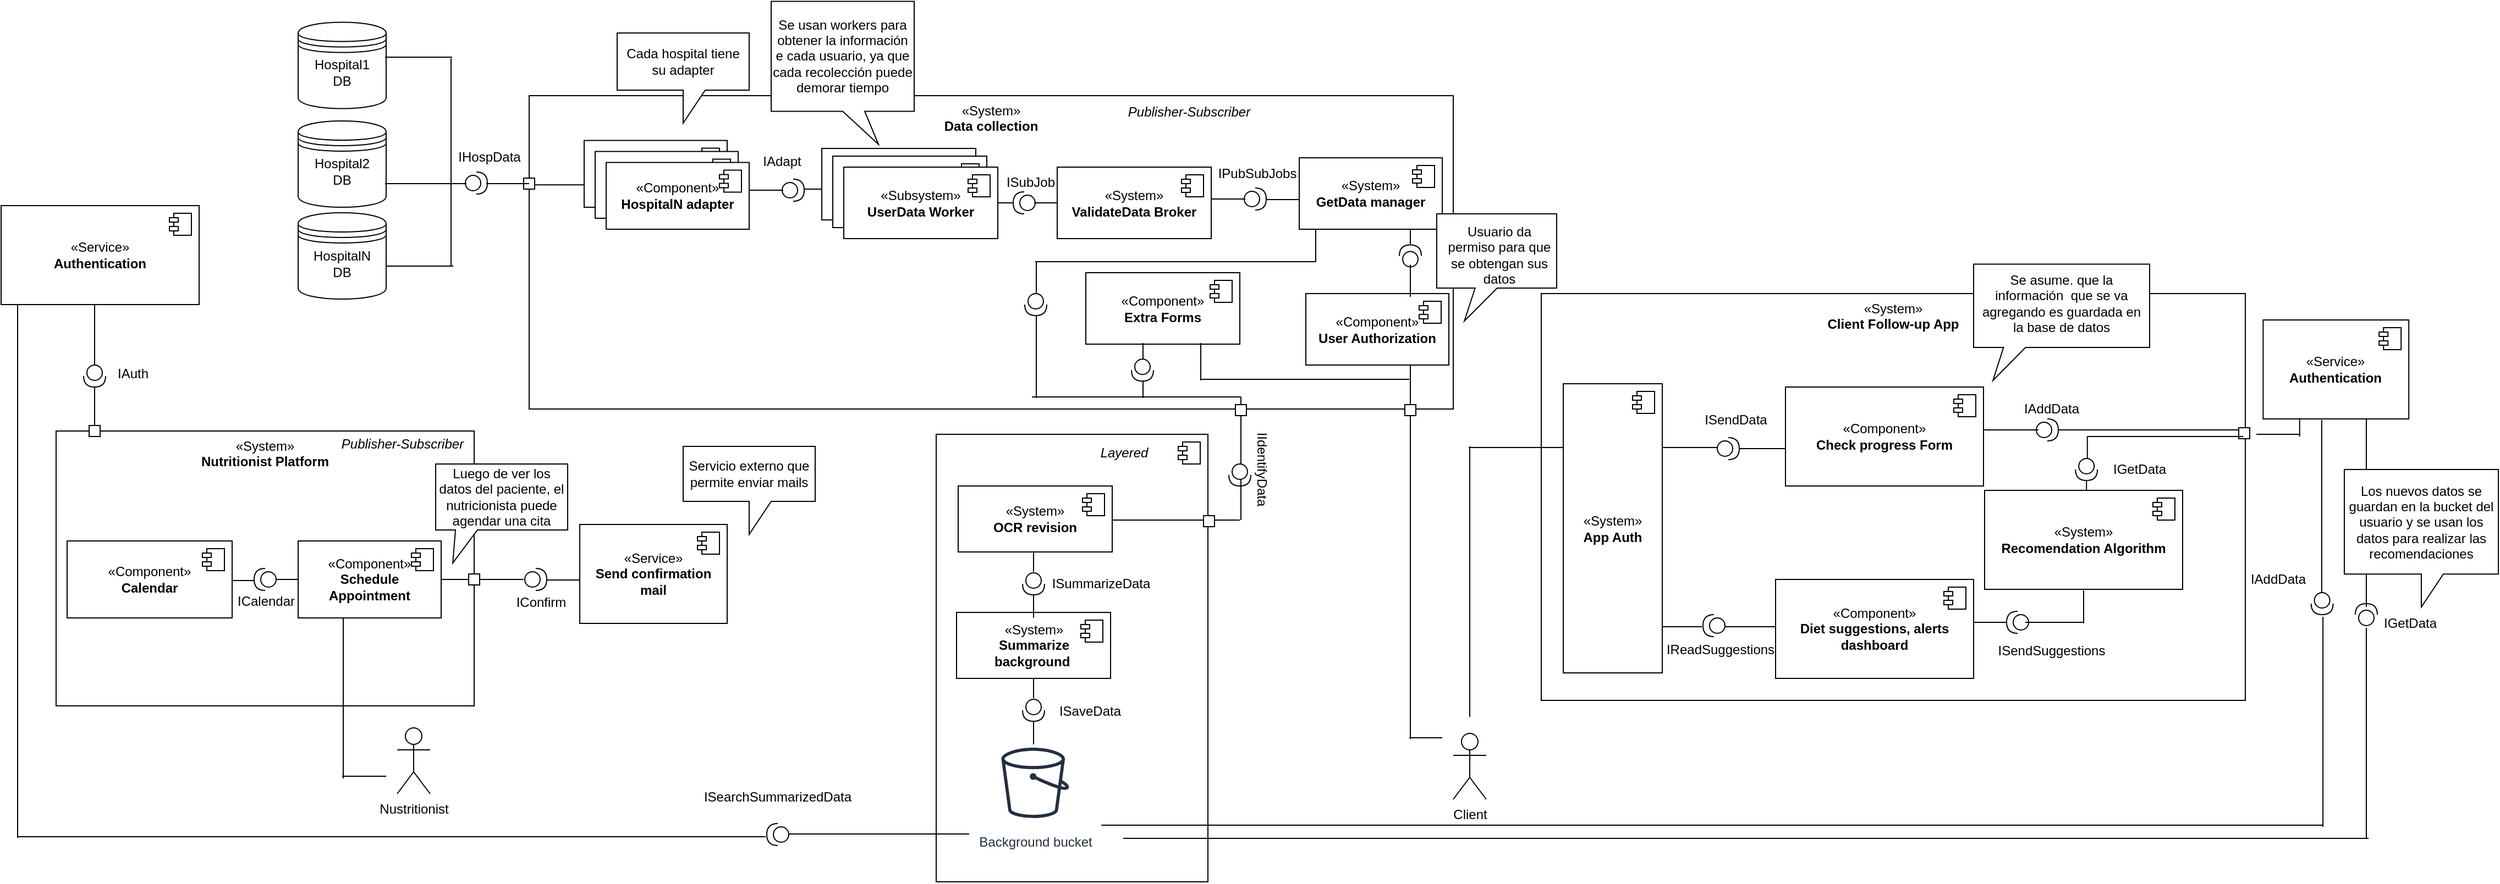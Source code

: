 <mxfile version="22.0.4" type="github">
  <diagram name="Page-1" id="5f0bae14-7c28-e335-631c-24af17079c00">
    <mxGraphModel dx="2307" dy="806" grid="1" gridSize="10" guides="1" tooltips="1" connect="1" arrows="1" fold="1" page="1" pageScale="1" pageWidth="1100" pageHeight="850" background="none" math="0" shadow="0">
      <root>
        <mxCell id="0" />
        <mxCell id="1" parent="0" />
        <mxCell id="fuabsz2oYXe8FHxWmnLv-3" value="«System»&lt;br&gt;&lt;b&gt;Client Follow-up App&lt;/b&gt;" style="html=1;whiteSpace=wrap;verticalAlign=top;" parent="1" vertex="1">
          <mxGeometry x="480" y="275" width="640" height="370" as="geometry" />
        </mxCell>
        <mxCell id="fuabsz2oYXe8FHxWmnLv-4" value="Client" style="shape=umlActor;verticalLabelPosition=bottom;verticalAlign=top;html=1;" parent="1" vertex="1">
          <mxGeometry x="400" y="675" width="30" height="60" as="geometry" />
        </mxCell>
        <mxCell id="fuabsz2oYXe8FHxWmnLv-8" value="Nustritionist" style="shape=umlActor;verticalLabelPosition=bottom;verticalAlign=top;html=1;" parent="1" vertex="1">
          <mxGeometry x="-560" y="670" width="30" height="60" as="geometry" />
        </mxCell>
        <mxCell id="fuabsz2oYXe8FHxWmnLv-12" value="" style="shape=providedRequiredInterface;html=1;verticalLabelPosition=bottom;sketch=0;rotation=90;direction=north;" parent="1" vertex="1">
          <mxGeometry x="640" y="406" width="20" height="20" as="geometry" />
        </mxCell>
        <mxCell id="fuabsz2oYXe8FHxWmnLv-15" value="" style="line;strokeWidth=1;fillColor=none;align=left;verticalAlign=middle;spacingTop=-1;spacingLeft=3;spacingRight=3;rotatable=0;labelPosition=right;points=[];portConstraint=eastwest;strokeColor=inherit;direction=south;" parent="1" vertex="1">
          <mxGeometry x="410" y="414" width="10" height="246" as="geometry" />
        </mxCell>
        <mxCell id="fuabsz2oYXe8FHxWmnLv-16" value="" style="line;strokeWidth=1;fillColor=none;align=left;verticalAlign=middle;spacingTop=-1;spacingLeft=3;spacingRight=3;rotatable=0;labelPosition=right;points=[];portConstraint=eastwest;strokeColor=inherit;" parent="1" vertex="1">
          <mxGeometry x="414" y="414" width="226" height="2" as="geometry" />
        </mxCell>
        <mxCell id="fuabsz2oYXe8FHxWmnLv-17" value="«Component»&lt;br&gt;&lt;b&gt;Check progress Form&lt;/b&gt;" style="html=1;dropTarget=0;whiteSpace=wrap;" parent="1" vertex="1">
          <mxGeometry x="702" y="360" width="180" height="90" as="geometry" />
        </mxCell>
        <mxCell id="fuabsz2oYXe8FHxWmnLv-18" value="" style="shape=module;jettyWidth=8;jettyHeight=4;" parent="fuabsz2oYXe8FHxWmnLv-17" vertex="1">
          <mxGeometry x="1" width="20" height="20" relative="1" as="geometry">
            <mxPoint x="-27" y="7" as="offset" />
          </mxGeometry>
        </mxCell>
        <mxCell id="fuabsz2oYXe8FHxWmnLv-19" value="" style="shape=providedRequiredInterface;html=1;verticalLabelPosition=bottom;sketch=0;direction=east;" parent="1" vertex="1">
          <mxGeometry x="930" y="389" width="20" height="20" as="geometry" />
        </mxCell>
        <mxCell id="fuabsz2oYXe8FHxWmnLv-20" value="" style="line;strokeWidth=1;fillColor=none;align=left;verticalAlign=middle;spacingTop=-1;spacingLeft=3;spacingRight=3;rotatable=0;labelPosition=right;points=[];portConstraint=eastwest;strokeColor=inherit;" parent="1" vertex="1">
          <mxGeometry x="882" y="395" width="50" height="8" as="geometry" />
        </mxCell>
        <mxCell id="fuabsz2oYXe8FHxWmnLv-21" value="" style="line;strokeWidth=1;fillColor=none;align=left;verticalAlign=middle;spacingTop=-1;spacingLeft=3;spacingRight=3;rotatable=0;labelPosition=right;points=[];portConstraint=eastwest;strokeColor=inherit;" parent="1" vertex="1">
          <mxGeometry x="580" y="574" width="46" height="8" as="geometry" />
        </mxCell>
        <mxCell id="fuabsz2oYXe8FHxWmnLv-26" value="" style="shape=providedRequiredInterface;html=1;verticalLabelPosition=bottom;sketch=0;direction=west;" parent="1" vertex="1">
          <mxGeometry x="627" y="567" width="20" height="20" as="geometry" />
        </mxCell>
        <mxCell id="fuabsz2oYXe8FHxWmnLv-28" value="" style="line;strokeWidth=1;fillColor=none;align=left;verticalAlign=middle;spacingTop=-1;spacingLeft=3;spacingRight=3;rotatable=0;labelPosition=right;points=[];portConstraint=eastwest;strokeColor=inherit;" parent="1" vertex="1">
          <mxGeometry x="647" y="573.0" width="100" height="10" as="geometry" />
        </mxCell>
        <mxCell id="fuabsz2oYXe8FHxWmnLv-29" value="«Component»&lt;br&gt;&lt;b&gt;Diet suggestions, alerts dashboard&lt;/b&gt;" style="html=1;dropTarget=0;whiteSpace=wrap;" parent="1" vertex="1">
          <mxGeometry x="693" y="535" width="180" height="90" as="geometry" />
        </mxCell>
        <mxCell id="fuabsz2oYXe8FHxWmnLv-30" value="" style="shape=module;jettyWidth=8;jettyHeight=4;" parent="fuabsz2oYXe8FHxWmnLv-29" vertex="1">
          <mxGeometry x="1" width="20" height="20" relative="1" as="geometry">
            <mxPoint x="-27" y="7" as="offset" />
          </mxGeometry>
        </mxCell>
        <mxCell id="fuabsz2oYXe8FHxWmnLv-31" value="" style="line;strokeWidth=1;fillColor=none;align=left;verticalAlign=middle;spacingTop=-1;spacingLeft=3;spacingRight=3;rotatable=0;labelPosition=right;points=[];portConstraint=eastwest;strokeColor=inherit;" parent="1" vertex="1">
          <mxGeometry x="950" y="395" width="174" height="8" as="geometry" />
        </mxCell>
        <mxCell id="fuabsz2oYXe8FHxWmnLv-33" value="" style="line;strokeWidth=1;fillColor=none;align=left;verticalAlign=middle;spacingTop=-1;spacingLeft=3;spacingRight=3;rotatable=0;labelPosition=right;points=[];portConstraint=eastwest;strokeColor=inherit;" parent="1" vertex="1">
          <mxGeometry x="873" y="570" width="30" height="8" as="geometry" />
        </mxCell>
        <mxCell id="fuabsz2oYXe8FHxWmnLv-36" value="" style="shape=providedRequiredInterface;html=1;verticalLabelPosition=bottom;sketch=0;direction=west;" parent="1" vertex="1">
          <mxGeometry x="903" y="564" width="20" height="20" as="geometry" />
        </mxCell>
        <mxCell id="fuabsz2oYXe8FHxWmnLv-37" value="«System»&lt;br&gt;&lt;b&gt;Recomendation Algorithm&lt;/b&gt;" style="html=1;dropTarget=0;whiteSpace=wrap;" parent="1" vertex="1">
          <mxGeometry x="883" y="454" width="180" height="90" as="geometry" />
        </mxCell>
        <mxCell id="fuabsz2oYXe8FHxWmnLv-38" value="" style="shape=module;jettyWidth=8;jettyHeight=4;" parent="fuabsz2oYXe8FHxWmnLv-37" vertex="1">
          <mxGeometry x="1" width="20" height="20" relative="1" as="geometry">
            <mxPoint x="-27" y="7" as="offset" />
          </mxGeometry>
        </mxCell>
        <mxCell id="fuabsz2oYXe8FHxWmnLv-39" value="" style="line;strokeWidth=1;fillColor=none;align=left;verticalAlign=middle;spacingTop=-1;spacingLeft=3;spacingRight=3;rotatable=0;labelPosition=right;points=[];portConstraint=eastwest;strokeColor=inherit;" parent="1" vertex="1">
          <mxGeometry x="920" y="570" width="53" height="8" as="geometry" />
        </mxCell>
        <mxCell id="fuabsz2oYXe8FHxWmnLv-40" value="" style="line;strokeWidth=1;fillColor=none;align=left;verticalAlign=middle;spacingTop=-1;spacingLeft=3;spacingRight=3;rotatable=0;labelPosition=right;points=[];portConstraint=eastwest;strokeColor=inherit;direction=south;" parent="1" vertex="1">
          <mxGeometry x="971" y="545" width="4" height="30" as="geometry" />
        </mxCell>
        <mxCell id="397VPZUzoZowUzechC2J-6" value="" style="line;strokeWidth=1;fillColor=none;align=left;verticalAlign=middle;spacingTop=-1;spacingLeft=3;spacingRight=3;rotatable=0;labelPosition=right;points=[];portConstraint=eastwest;strokeColor=inherit;direction=south;" vertex="1" parent="1">
          <mxGeometry x="975" y="445" width="1.2" height="9" as="geometry" />
        </mxCell>
        <mxCell id="397VPZUzoZowUzechC2J-10" value="" style="rounded=0;whiteSpace=wrap;html=1;" vertex="1" parent="1">
          <mxGeometry x="1114" y="397" width="10" height="10" as="geometry" />
        </mxCell>
        <mxCell id="397VPZUzoZowUzechC2J-11" value="" style="shape=providedRequiredInterface;html=1;verticalLabelPosition=bottom;sketch=0;direction=south;" vertex="1" parent="1">
          <mxGeometry x="965.6" y="425" width="20" height="20" as="geometry" />
        </mxCell>
        <mxCell id="397VPZUzoZowUzechC2J-12" value="" style="line;strokeWidth=1;fillColor=none;align=left;verticalAlign=middle;spacingTop=-1;spacingLeft=3;spacingRight=3;rotatable=0;labelPosition=right;points=[];portConstraint=eastwest;strokeColor=inherit;direction=south;" vertex="1" parent="1">
          <mxGeometry x="975.8" y="405" width="1.2" height="20" as="geometry" />
        </mxCell>
        <mxCell id="397VPZUzoZowUzechC2J-16" value="" style="line;strokeWidth=1;fillColor=none;align=left;verticalAlign=middle;spacingTop=-1;spacingLeft=3;spacingRight=3;rotatable=0;labelPosition=right;points=[];portConstraint=eastwest;strokeColor=inherit;" vertex="1" parent="1">
          <mxGeometry x="976.2" y="401" width="141.8" height="8" as="geometry" />
        </mxCell>
        <mxCell id="397VPZUzoZowUzechC2J-18" value="" style="line;strokeWidth=1;fillColor=none;align=left;verticalAlign=middle;spacingTop=-1;spacingLeft=3;spacingRight=3;rotatable=0;labelPosition=right;points=[];portConstraint=eastwest;strokeColor=inherit;direction=south;" vertex="1" parent="1">
          <mxGeometry x="1168.8" y="330" width="1.11" height="75" as="geometry" />
        </mxCell>
        <mxCell id="397VPZUzoZowUzechC2J-19" value="«Service»&lt;br&gt;&lt;b&gt;Authentication&lt;/b&gt;" style="html=1;dropTarget=0;whiteSpace=wrap;" vertex="1" parent="1">
          <mxGeometry x="1136.2" y="299" width="132.4" height="90" as="geometry" />
        </mxCell>
        <mxCell id="397VPZUzoZowUzechC2J-20" value="" style="shape=module;jettyWidth=8;jettyHeight=4;" vertex="1" parent="397VPZUzoZowUzechC2J-19">
          <mxGeometry x="1" width="20" height="20" relative="1" as="geometry">
            <mxPoint x="-27" y="7" as="offset" />
          </mxGeometry>
        </mxCell>
        <mxCell id="397VPZUzoZowUzechC2J-22" value="" style="line;strokeWidth=1;fillColor=none;align=left;verticalAlign=middle;spacingTop=-1;spacingLeft=3;spacingRight=3;rotatable=0;labelPosition=right;points=[];portConstraint=eastwest;strokeColor=inherit;" vertex="1" parent="1">
          <mxGeometry x="1130" y="399" width="40" height="8" as="geometry" />
        </mxCell>
        <mxCell id="397VPZUzoZowUzechC2J-25" value="«System»&lt;br&gt;&lt;b&gt;Nutritionist Platform&lt;/b&gt;" style="html=1;whiteSpace=wrap;verticalAlign=top;" vertex="1" parent="1">
          <mxGeometry x="-870" y="400" width="380" height="250" as="geometry" />
        </mxCell>
        <mxCell id="397VPZUzoZowUzechC2J-27" value="" style="line;strokeWidth=1;fillColor=none;align=left;verticalAlign=middle;spacingTop=-1;spacingLeft=3;spacingRight=3;rotatable=0;labelPosition=right;points=[];portConstraint=eastwest;strokeColor=inherit;" vertex="1" parent="1">
          <mxGeometry x="-610" y="710" width="40" height="8" as="geometry" />
        </mxCell>
        <mxCell id="397VPZUzoZowUzechC2J-28" value="" style="rounded=0;whiteSpace=wrap;html=1;" vertex="1" parent="1">
          <mxGeometry x="-840" y="395" width="10" height="10" as="geometry" />
        </mxCell>
        <mxCell id="397VPZUzoZowUzechC2J-29" value="" style="line;strokeWidth=1;fillColor=none;align=left;verticalAlign=middle;spacingTop=-1;spacingLeft=3;spacingRight=3;rotatable=0;labelPosition=right;points=[];portConstraint=eastwest;strokeColor=inherit;direction=south;" vertex="1" parent="1">
          <mxGeometry x="-840" y="360" width="10" height="35" as="geometry" />
        </mxCell>
        <mxCell id="397VPZUzoZowUzechC2J-30" value="«Service»&lt;br&gt;&lt;b&gt;Authentication&lt;/b&gt;" style="html=1;dropTarget=0;whiteSpace=wrap;" vertex="1" parent="1">
          <mxGeometry x="-920" y="195" width="180" height="90" as="geometry" />
        </mxCell>
        <mxCell id="397VPZUzoZowUzechC2J-31" value="" style="shape=module;jettyWidth=8;jettyHeight=4;" vertex="1" parent="397VPZUzoZowUzechC2J-30">
          <mxGeometry x="1" width="20" height="20" relative="1" as="geometry">
            <mxPoint x="-27" y="7" as="offset" />
          </mxGeometry>
        </mxCell>
        <mxCell id="397VPZUzoZowUzechC2J-33" value="" style="line;strokeWidth=1;fillColor=none;align=left;verticalAlign=middle;spacingTop=-1;spacingLeft=3;spacingRight=3;rotatable=0;labelPosition=right;points=[];portConstraint=eastwest;strokeColor=inherit;direction=south;" vertex="1" parent="1">
          <mxGeometry x="-614" y="560" width="10" height="156" as="geometry" />
        </mxCell>
        <mxCell id="397VPZUzoZowUzechC2J-36" value="«Component»&lt;br&gt;&lt;b&gt;Calendar&lt;/b&gt;" style="html=1;dropTarget=0;whiteSpace=wrap;" vertex="1" parent="1">
          <mxGeometry x="-860" y="500" width="150" height="70" as="geometry" />
        </mxCell>
        <mxCell id="397VPZUzoZowUzechC2J-37" value="" style="shape=module;jettyWidth=8;jettyHeight=4;" vertex="1" parent="397VPZUzoZowUzechC2J-36">
          <mxGeometry x="1" width="20" height="20" relative="1" as="geometry">
            <mxPoint x="-27" y="7" as="offset" />
          </mxGeometry>
        </mxCell>
        <mxCell id="397VPZUzoZowUzechC2J-48" value="" style="rounded=0;orthogonalLoop=1;jettySize=auto;html=1;endArrow=halfCircle;endFill=0;endSize=6;strokeWidth=1;sketch=0;" edge="1" target="397VPZUzoZowUzechC2J-50" parent="1">
          <mxGeometry relative="1" as="geometry">
            <mxPoint x="450" y="662" as="sourcePoint" />
          </mxGeometry>
        </mxCell>
        <mxCell id="397VPZUzoZowUzechC2J-49" value="" style="rounded=0;orthogonalLoop=1;jettySize=auto;html=1;endArrow=oval;endFill=0;sketch=0;sourcePerimeterSpacing=0;targetPerimeterSpacing=0;endSize=10;" edge="1" target="397VPZUzoZowUzechC2J-50" parent="1">
          <mxGeometry relative="1" as="geometry">
            <mxPoint x="450" y="662" as="sourcePoint" />
          </mxGeometry>
        </mxCell>
        <mxCell id="397VPZUzoZowUzechC2J-50" value="" style="ellipse;whiteSpace=wrap;html=1;align=center;aspect=fixed;fillColor=none;strokeColor=none;resizable=0;perimeter=centerPerimeter;rotatable=0;allowArrows=0;points=[];outlineConnect=1;flipH=1;" vertex="1" parent="1">
          <mxGeometry x="445" y="657" width="10" height="10" as="geometry" />
        </mxCell>
        <mxCell id="397VPZUzoZowUzechC2J-51" value="" style="shape=providedRequiredInterface;html=1;verticalLabelPosition=bottom;sketch=0;direction=west;" vertex="1" parent="1">
          <mxGeometry x="-690" y="525" width="20" height="20" as="geometry" />
        </mxCell>
        <mxCell id="397VPZUzoZowUzechC2J-52" value="" style="line;strokeWidth=1;fillColor=none;align=left;verticalAlign=middle;spacingTop=-1;spacingLeft=3;spacingRight=3;rotatable=0;labelPosition=right;points=[];portConstraint=eastwest;strokeColor=inherit;" vertex="1" parent="1">
          <mxGeometry x="-710" y="532" width="20" height="8" as="geometry" />
        </mxCell>
        <mxCell id="397VPZUzoZowUzechC2J-53" value="" style="line;strokeWidth=1;fillColor=none;align=left;verticalAlign=middle;spacingTop=-1;spacingLeft=3;spacingRight=3;rotatable=0;labelPosition=right;points=[];portConstraint=eastwest;strokeColor=inherit;" vertex="1" parent="1">
          <mxGeometry x="-670" y="531" width="20" height="8" as="geometry" />
        </mxCell>
        <mxCell id="397VPZUzoZowUzechC2J-54" value="«Component»&lt;br&gt;&lt;b&gt;Schedule Appointment&lt;/b&gt;" style="html=1;dropTarget=0;whiteSpace=wrap;" vertex="1" parent="1">
          <mxGeometry x="-650" y="500" width="130" height="70" as="geometry" />
        </mxCell>
        <mxCell id="397VPZUzoZowUzechC2J-55" value="" style="shape=module;jettyWidth=8;jettyHeight=4;" vertex="1" parent="397VPZUzoZowUzechC2J-54">
          <mxGeometry x="1" width="20" height="20" relative="1" as="geometry">
            <mxPoint x="-27" y="7" as="offset" />
          </mxGeometry>
        </mxCell>
        <mxCell id="397VPZUzoZowUzechC2J-57" value="" style="line;strokeWidth=1;fillColor=none;align=left;verticalAlign=middle;spacingTop=-1;spacingLeft=3;spacingRight=3;rotatable=0;labelPosition=right;points=[];portConstraint=eastwest;strokeColor=inherit;" vertex="1" parent="1">
          <mxGeometry x="-520" y="531" width="30" height="8" as="geometry" />
        </mxCell>
        <mxCell id="397VPZUzoZowUzechC2J-56" value="" style="rounded=0;whiteSpace=wrap;html=1;" vertex="1" parent="1">
          <mxGeometry x="-495" y="530" width="10" height="10" as="geometry" />
        </mxCell>
        <mxCell id="397VPZUzoZowUzechC2J-58" value="" style="line;strokeWidth=1;fillColor=none;align=left;verticalAlign=middle;spacingTop=-1;spacingLeft=3;spacingRight=3;rotatable=0;labelPosition=right;points=[];portConstraint=eastwest;strokeColor=inherit;" vertex="1" parent="1">
          <mxGeometry x="-485" y="531" width="40" height="8" as="geometry" />
        </mxCell>
        <mxCell id="397VPZUzoZowUzechC2J-59" value="" style="shape=providedRequiredInterface;html=1;verticalLabelPosition=bottom;sketch=0;direction=south;" vertex="1" parent="1">
          <mxGeometry x="-845" y="340" width="20" height="20" as="geometry" />
        </mxCell>
        <mxCell id="397VPZUzoZowUzechC2J-60" value="" style="line;strokeWidth=1;fillColor=none;align=left;verticalAlign=middle;spacingTop=-1;spacingLeft=3;spacingRight=3;rotatable=0;labelPosition=right;points=[];portConstraint=eastwest;strokeColor=inherit;direction=south;" vertex="1" parent="1">
          <mxGeometry x="-840" y="285" width="10" height="55" as="geometry" />
        </mxCell>
        <mxCell id="397VPZUzoZowUzechC2J-64" value="«Service»&lt;br&gt;&lt;b&gt;Send confirmation mail&lt;/b&gt;" style="html=1;dropTarget=0;whiteSpace=wrap;" vertex="1" parent="1">
          <mxGeometry x="-394" y="485" width="134" height="90" as="geometry" />
        </mxCell>
        <mxCell id="397VPZUzoZowUzechC2J-65" value="" style="shape=module;jettyWidth=8;jettyHeight=4;" vertex="1" parent="397VPZUzoZowUzechC2J-64">
          <mxGeometry x="1" width="20" height="20" relative="1" as="geometry">
            <mxPoint x="-27" y="7" as="offset" />
          </mxGeometry>
        </mxCell>
        <mxCell id="397VPZUzoZowUzechC2J-66" value="" style="shape=providedRequiredInterface;html=1;verticalLabelPosition=bottom;sketch=0;" vertex="1" parent="1">
          <mxGeometry x="-444" y="525" width="20" height="20" as="geometry" />
        </mxCell>
        <mxCell id="397VPZUzoZowUzechC2J-67" value="" style="line;strokeWidth=1;fillColor=none;align=left;verticalAlign=middle;spacingTop=-1;spacingLeft=3;spacingRight=3;rotatable=0;labelPosition=right;points=[];portConstraint=eastwest;strokeColor=inherit;" vertex="1" parent="1">
          <mxGeometry x="-424" y="530" width="30" height="11" as="geometry" />
        </mxCell>
        <mxCell id="397VPZUzoZowUzechC2J-69" value="" style="line;strokeWidth=1;fillColor=none;align=left;verticalAlign=middle;spacingTop=-1;spacingLeft=3;spacingRight=3;rotatable=0;labelPosition=right;points=[];portConstraint=eastwest;strokeColor=inherit;" vertex="1" parent="1">
          <mxGeometry x="360" y="675" width="30" height="8" as="geometry" />
        </mxCell>
        <mxCell id="397VPZUzoZowUzechC2J-71" value="«System»&lt;br&gt;&lt;b&gt;Data collection&lt;/b&gt;" style="html=1;whiteSpace=wrap;verticalAlign=top;" vertex="1" parent="1">
          <mxGeometry x="-440" y="95" width="840" height="285" as="geometry" />
        </mxCell>
        <mxCell id="397VPZUzoZowUzechC2J-72" value="" style="line;strokeWidth=1;fillColor=none;align=left;verticalAlign=middle;spacingTop=-1;spacingLeft=3;spacingRight=3;rotatable=0;labelPosition=right;points=[];portConstraint=eastwest;strokeColor=inherit;direction=south;" vertex="1" parent="1">
          <mxGeometry x="306" y="340" width="110" height="340" as="geometry" />
        </mxCell>
        <mxCell id="397VPZUzoZowUzechC2J-76" value="" style="rounded=0;whiteSpace=wrap;html=1;" vertex="1" parent="1">
          <mxGeometry x="356" y="376" width="10" height="10" as="geometry" />
        </mxCell>
        <mxCell id="397VPZUzoZowUzechC2J-77" value="" style="line;strokeWidth=1;fillColor=none;align=left;verticalAlign=middle;spacingTop=-1;spacingLeft=3;spacingRight=3;rotatable=0;labelPosition=right;points=[];portConstraint=eastwest;strokeColor=inherit;direction=south;" vertex="1" parent="1">
          <mxGeometry x="306" y="215" width="110" height="15" as="geometry" />
        </mxCell>
        <mxCell id="397VPZUzoZowUzechC2J-78" value="«System»&lt;br&gt;&lt;b&gt;GetData manager&lt;br&gt;&lt;/b&gt;" style="html=1;dropTarget=0;whiteSpace=wrap;" vertex="1" parent="1">
          <mxGeometry x="260" y="151.5" width="130" height="65" as="geometry" />
        </mxCell>
        <mxCell id="397VPZUzoZowUzechC2J-79" value="" style="shape=module;jettyWidth=8;jettyHeight=4;" vertex="1" parent="397VPZUzoZowUzechC2J-78">
          <mxGeometry x="1" width="20" height="20" relative="1" as="geometry">
            <mxPoint x="-27" y="7" as="offset" />
          </mxGeometry>
        </mxCell>
        <mxCell id="397VPZUzoZowUzechC2J-80" value="«System»&lt;br&gt;&lt;b&gt;ValidateData Broker&lt;/b&gt;" style="html=1;dropTarget=0;whiteSpace=wrap;" vertex="1" parent="1">
          <mxGeometry x="40" y="160" width="140" height="65" as="geometry" />
        </mxCell>
        <mxCell id="397VPZUzoZowUzechC2J-81" value="" style="shape=module;jettyWidth=8;jettyHeight=4;" vertex="1" parent="397VPZUzoZowUzechC2J-80">
          <mxGeometry x="1" width="20" height="20" relative="1" as="geometry">
            <mxPoint x="-27" y="7" as="offset" />
          </mxGeometry>
        </mxCell>
        <mxCell id="397VPZUzoZowUzechC2J-82" value="«System»&lt;br&gt;&lt;b&gt;Get data&lt;/b&gt;" style="html=1;dropTarget=0;whiteSpace=wrap;" vertex="1" parent="1">
          <mxGeometry x="-174" y="143" width="140" height="65" as="geometry" />
        </mxCell>
        <mxCell id="397VPZUzoZowUzechC2J-83" value="" style="shape=module;jettyWidth=8;jettyHeight=4;" vertex="1" parent="397VPZUzoZowUzechC2J-82">
          <mxGeometry x="1" width="20" height="20" relative="1" as="geometry">
            <mxPoint x="-27" y="7" as="offset" />
          </mxGeometry>
        </mxCell>
        <mxCell id="397VPZUzoZowUzechC2J-84" value="«System»&lt;br&gt;&lt;b&gt;Get data&lt;/b&gt;" style="html=1;dropTarget=0;whiteSpace=wrap;" vertex="1" parent="1">
          <mxGeometry x="-164" y="150" width="140" height="65" as="geometry" />
        </mxCell>
        <mxCell id="397VPZUzoZowUzechC2J-85" value="" style="shape=module;jettyWidth=8;jettyHeight=4;" vertex="1" parent="397VPZUzoZowUzechC2J-84">
          <mxGeometry x="1" width="20" height="20" relative="1" as="geometry">
            <mxPoint x="-27" y="7" as="offset" />
          </mxGeometry>
        </mxCell>
        <mxCell id="397VPZUzoZowUzechC2J-86" value="«Subsystem»&lt;br&gt;&lt;b&gt;UserData Worker&lt;/b&gt;" style="html=1;dropTarget=0;whiteSpace=wrap;" vertex="1" parent="1">
          <mxGeometry x="-154" y="160" width="140" height="65" as="geometry" />
        </mxCell>
        <mxCell id="397VPZUzoZowUzechC2J-87" value="" style="shape=module;jettyWidth=8;jettyHeight=4;" vertex="1" parent="397VPZUzoZowUzechC2J-86">
          <mxGeometry x="1" width="20" height="20" relative="1" as="geometry">
            <mxPoint x="-27" y="7" as="offset" />
          </mxGeometry>
        </mxCell>
        <mxCell id="397VPZUzoZowUzechC2J-88" value="" style="line;strokeWidth=1;fillColor=none;align=left;verticalAlign=middle;spacingTop=-1;spacingLeft=3;spacingRight=3;rotatable=0;labelPosition=right;points=[];portConstraint=eastwest;strokeColor=inherit;" vertex="1" parent="1">
          <mxGeometry x="-190" y="176" width="16" height="8" as="geometry" />
        </mxCell>
        <mxCell id="397VPZUzoZowUzechC2J-89" value="" style="rounded=0;whiteSpace=wrap;html=1;" vertex="1" parent="1">
          <mxGeometry x="-445" y="170" width="10" height="10" as="geometry" />
        </mxCell>
        <mxCell id="397VPZUzoZowUzechC2J-93" value="" style="shape=datastore;whiteSpace=wrap;html=1;" vertex="1" parent="1">
          <mxGeometry x="-650" y="28.25" width="80" height="78.5" as="geometry" />
        </mxCell>
        <mxCell id="397VPZUzoZowUzechC2J-94" value="Hospital1 DB" style="text;strokeColor=none;align=center;fillColor=none;html=1;verticalAlign=middle;whiteSpace=wrap;rounded=0;" vertex="1" parent="1">
          <mxGeometry x="-640" y="59.25" width="60" height="30" as="geometry" />
        </mxCell>
        <mxCell id="397VPZUzoZowUzechC2J-95" value="«Component»&lt;br&gt;&lt;b&gt;Adapter&lt;/b&gt;" style="html=1;dropTarget=0;whiteSpace=wrap;" vertex="1" parent="1">
          <mxGeometry x="-390" y="135.75" width="130" height="60.75" as="geometry" />
        </mxCell>
        <mxCell id="397VPZUzoZowUzechC2J-96" value="" style="shape=module;jettyWidth=8;jettyHeight=4;" vertex="1" parent="397VPZUzoZowUzechC2J-95">
          <mxGeometry x="1" width="20" height="20" relative="1" as="geometry">
            <mxPoint x="-27" y="7" as="offset" />
          </mxGeometry>
        </mxCell>
        <mxCell id="397VPZUzoZowUzechC2J-97" value="" style="shape=datastore;whiteSpace=wrap;html=1;" vertex="1" parent="1">
          <mxGeometry x="-650" y="118" width="80" height="78.5" as="geometry" />
        </mxCell>
        <mxCell id="397VPZUzoZowUzechC2J-98" value="Hospital2 DB" style="text;strokeColor=none;align=center;fillColor=none;html=1;verticalAlign=middle;whiteSpace=wrap;rounded=0;" vertex="1" parent="1">
          <mxGeometry x="-640" y="149" width="60" height="30" as="geometry" />
        </mxCell>
        <mxCell id="397VPZUzoZowUzechC2J-101" value="" style="shape=datastore;whiteSpace=wrap;html=1;" vertex="1" parent="1">
          <mxGeometry x="-650" y="201.5" width="80" height="78.5" as="geometry" />
        </mxCell>
        <mxCell id="397VPZUzoZowUzechC2J-102" value="HospitalN DB" style="text;strokeColor=none;align=center;fillColor=none;html=1;verticalAlign=middle;whiteSpace=wrap;rounded=0;" vertex="1" parent="1">
          <mxGeometry x="-640" y="232.5" width="60" height="30" as="geometry" />
        </mxCell>
        <mxCell id="397VPZUzoZowUzechC2J-105" value="«Component»&lt;br&gt;&lt;b&gt;Adapter&lt;/b&gt;" style="html=1;dropTarget=0;whiteSpace=wrap;" vertex="1" parent="1">
          <mxGeometry x="-380" y="145.75" width="130" height="60.75" as="geometry" />
        </mxCell>
        <mxCell id="397VPZUzoZowUzechC2J-106" value="" style="shape=module;jettyWidth=8;jettyHeight=4;" vertex="1" parent="397VPZUzoZowUzechC2J-105">
          <mxGeometry x="1" width="20" height="20" relative="1" as="geometry">
            <mxPoint x="-27" y="7" as="offset" />
          </mxGeometry>
        </mxCell>
        <mxCell id="397VPZUzoZowUzechC2J-107" value="«Component»&lt;br&gt;&lt;b&gt;HospitalN adapter&lt;/b&gt;" style="html=1;dropTarget=0;whiteSpace=wrap;" vertex="1" parent="1">
          <mxGeometry x="-370" y="155.75" width="130" height="60.75" as="geometry" />
        </mxCell>
        <mxCell id="397VPZUzoZowUzechC2J-108" value="" style="shape=module;jettyWidth=8;jettyHeight=4;" vertex="1" parent="397VPZUzoZowUzechC2J-107">
          <mxGeometry x="1" width="20" height="20" relative="1" as="geometry">
            <mxPoint x="-27" y="7" as="offset" />
          </mxGeometry>
        </mxCell>
        <mxCell id="397VPZUzoZowUzechC2J-109" value="Publisher-Subscriber" style="text;strokeColor=none;align=center;fillColor=none;html=1;verticalAlign=middle;whiteSpace=wrap;rounded=0;fontStyle=2" vertex="1" parent="1">
          <mxGeometry x="80" y="95" width="160" height="30" as="geometry" />
        </mxCell>
        <mxCell id="397VPZUzoZowUzechC2J-110" value="Publisher-Subscriber" style="text;strokeColor=none;align=center;fillColor=none;html=1;verticalAlign=middle;whiteSpace=wrap;rounded=0;fontStyle=2" vertex="1" parent="1">
          <mxGeometry x="-635" y="397" width="160" height="30" as="geometry" />
        </mxCell>
        <mxCell id="397VPZUzoZowUzechC2J-111" value="" style="line;strokeWidth=1;fillColor=none;align=left;verticalAlign=middle;spacingTop=-1;spacingLeft=3;spacingRight=3;rotatable=0;labelPosition=right;points=[];portConstraint=eastwest;strokeColor=inherit;" vertex="1" parent="1">
          <mxGeometry x="-435" y="172.13" width="45" height="8" as="geometry" />
        </mxCell>
        <mxCell id="397VPZUzoZowUzechC2J-112" value="" style="line;strokeWidth=1;fillColor=none;align=left;verticalAlign=middle;spacingTop=-1;spacingLeft=3;spacingRight=3;rotatable=0;labelPosition=right;points=[];portConstraint=eastwest;strokeColor=inherit;" vertex="1" parent="1">
          <mxGeometry x="-479" y="171" width="39" height="8" as="geometry" />
        </mxCell>
        <mxCell id="397VPZUzoZowUzechC2J-113" value="" style="shape=providedRequiredInterface;html=1;verticalLabelPosition=bottom;sketch=0;" vertex="1" parent="1">
          <mxGeometry x="-498" y="164.5" width="20" height="20" as="geometry" />
        </mxCell>
        <mxCell id="397VPZUzoZowUzechC2J-114" value="" style="line;strokeWidth=1;fillColor=none;align=left;verticalAlign=middle;spacingTop=-1;spacingLeft=3;spacingRight=3;rotatable=0;labelPosition=right;points=[];portConstraint=eastwest;strokeColor=inherit;" vertex="1" parent="1">
          <mxGeometry x="-530" y="165" width="33" height="20" as="geometry" />
        </mxCell>
        <mxCell id="397VPZUzoZowUzechC2J-115" value="" style="line;strokeWidth=1;fillColor=none;align=left;verticalAlign=middle;spacingTop=-1;spacingLeft=3;spacingRight=3;rotatable=0;labelPosition=right;points=[];portConstraint=eastwest;strokeColor=inherit;direction=south;" vertex="1" parent="1">
          <mxGeometry x="-516" y="61" width="10" height="189" as="geometry" />
        </mxCell>
        <mxCell id="397VPZUzoZowUzechC2J-116" value="" style="line;strokeWidth=1;fillColor=none;align=left;verticalAlign=middle;spacingTop=-1;spacingLeft=3;spacingRight=3;rotatable=0;labelPosition=right;points=[];portConstraint=eastwest;strokeColor=inherit;" vertex="1" parent="1">
          <mxGeometry x="-570" y="246" width="61" height="8" as="geometry" />
        </mxCell>
        <mxCell id="397VPZUzoZowUzechC2J-117" value="" style="line;strokeWidth=1;fillColor=none;align=left;verticalAlign=middle;spacingTop=-1;spacingLeft=3;spacingRight=3;rotatable=0;labelPosition=right;points=[];portConstraint=eastwest;strokeColor=inherit;" vertex="1" parent="1">
          <mxGeometry x="-571" y="171" width="61" height="8" as="geometry" />
        </mxCell>
        <mxCell id="397VPZUzoZowUzechC2J-118" value="" style="line;strokeWidth=1;fillColor=none;align=left;verticalAlign=middle;spacingTop=-1;spacingLeft=3;spacingRight=3;rotatable=0;labelPosition=right;points=[];portConstraint=eastwest;strokeColor=inherit;" vertex="1" parent="1">
          <mxGeometry x="-571" y="56" width="61" height="8" as="geometry" />
        </mxCell>
        <mxCell id="397VPZUzoZowUzechC2J-119" value="" style="shape=providedRequiredInterface;html=1;verticalLabelPosition=bottom;sketch=0;direction=west;" vertex="1" parent="1">
          <mxGeometry y="182.5" width="20" height="20" as="geometry" />
        </mxCell>
        <mxCell id="397VPZUzoZowUzechC2J-120" value="" style="shape=providedRequiredInterface;html=1;verticalLabelPosition=bottom;sketch=0;direction=east;" vertex="1" parent="1">
          <mxGeometry x="-210" y="171" width="20" height="20" as="geometry" />
        </mxCell>
        <mxCell id="397VPZUzoZowUzechC2J-121" value="" style="line;strokeWidth=1;fillColor=none;align=left;verticalAlign=middle;spacingTop=-1;spacingLeft=3;spacingRight=3;rotatable=0;labelPosition=right;points=[];portConstraint=eastwest;strokeColor=inherit;" vertex="1" parent="1">
          <mxGeometry x="-240" y="177" width="31" height="8" as="geometry" />
        </mxCell>
        <mxCell id="397VPZUzoZowUzechC2J-122" value="" style="line;strokeWidth=1;fillColor=none;align=left;verticalAlign=middle;spacingTop=-1;spacingLeft=3;spacingRight=3;rotatable=0;labelPosition=right;points=[];portConstraint=eastwest;strokeColor=inherit;" vertex="1" parent="1">
          <mxGeometry x="-14" y="188.5" width="14" height="8" as="geometry" />
        </mxCell>
        <mxCell id="397VPZUzoZowUzechC2J-123" value="" style="line;strokeWidth=1;fillColor=none;align=left;verticalAlign=middle;spacingTop=-1;spacingLeft=3;spacingRight=3;rotatable=0;labelPosition=right;points=[];portConstraint=eastwest;strokeColor=inherit;" vertex="1" parent="1">
          <mxGeometry x="19" y="188.5" width="21" height="8" as="geometry" />
        </mxCell>
        <mxCell id="397VPZUzoZowUzechC2J-124" value="" style="shape=providedRequiredInterface;html=1;verticalLabelPosition=bottom;sketch=0;direction=east;" vertex="1" parent="1">
          <mxGeometry x="210" y="179" width="20" height="20" as="geometry" />
        </mxCell>
        <mxCell id="397VPZUzoZowUzechC2J-125" value="" style="line;strokeWidth=1;fillColor=none;align=left;verticalAlign=middle;spacingTop=-1;spacingLeft=3;spacingRight=3;rotatable=0;labelPosition=right;points=[];portConstraint=eastwest;strokeColor=inherit;" vertex="1" parent="1">
          <mxGeometry x="180" y="185" width="31" height="8" as="geometry" />
        </mxCell>
        <mxCell id="397VPZUzoZowUzechC2J-126" value="" style="line;strokeWidth=1;fillColor=none;align=left;verticalAlign=middle;spacingTop=-1;spacingLeft=3;spacingRight=3;rotatable=0;labelPosition=right;points=[];portConstraint=eastwest;strokeColor=inherit;" vertex="1" parent="1">
          <mxGeometry x="230" y="185.5" width="30" height="8" as="geometry" />
        </mxCell>
        <mxCell id="397VPZUzoZowUzechC2J-128" value="" style="line;strokeWidth=1;fillColor=none;align=left;verticalAlign=middle;spacingTop=-1;spacingLeft=3;spacingRight=3;rotatable=0;labelPosition=right;points=[];portConstraint=eastwest;strokeColor=inherit;direction=south;" vertex="1" parent="1">
          <mxGeometry x="152" y="369" width="110" height="112" as="geometry" />
        </mxCell>
        <mxCell id="397VPZUzoZowUzechC2J-130" value="&lt;br&gt;" style="html=1;dropTarget=0;whiteSpace=wrap;verticalAlign=top;" vertex="1" parent="1">
          <mxGeometry x="-70" y="403" width="247" height="407" as="geometry" />
        </mxCell>
        <mxCell id="397VPZUzoZowUzechC2J-131" value="" style="shape=module;jettyWidth=8;jettyHeight=4;" vertex="1" parent="397VPZUzoZowUzechC2J-130">
          <mxGeometry x="1" width="20" height="20" relative="1" as="geometry">
            <mxPoint x="-27" y="7" as="offset" />
          </mxGeometry>
        </mxCell>
        <mxCell id="397VPZUzoZowUzechC2J-132" value="Layered" style="text;strokeColor=none;align=center;fillColor=none;html=1;verticalAlign=middle;whiteSpace=wrap;rounded=0;fontStyle=2" vertex="1" parent="1">
          <mxGeometry x="21" y="405" width="160" height="30" as="geometry" />
        </mxCell>
        <mxCell id="397VPZUzoZowUzechC2J-133" value="«System»&lt;br&gt;&lt;b&gt;OCR revision&lt;/b&gt;" style="html=1;dropTarget=0;whiteSpace=wrap;" vertex="1" parent="1">
          <mxGeometry x="-50" y="450" width="140" height="60" as="geometry" />
        </mxCell>
        <mxCell id="397VPZUzoZowUzechC2J-134" value="" style="shape=module;jettyWidth=8;jettyHeight=4;" vertex="1" parent="397VPZUzoZowUzechC2J-133">
          <mxGeometry x="1" width="20" height="20" relative="1" as="geometry">
            <mxPoint x="-27" y="7" as="offset" />
          </mxGeometry>
        </mxCell>
        <mxCell id="397VPZUzoZowUzechC2J-135" value="«System»&lt;br&gt;&lt;b&gt;Summarize background&amp;nbsp;&lt;/b&gt;" style="html=1;dropTarget=0;whiteSpace=wrap;" vertex="1" parent="1">
          <mxGeometry x="-51.5" y="565" width="140" height="60" as="geometry" />
        </mxCell>
        <mxCell id="397VPZUzoZowUzechC2J-136" value="" style="shape=module;jettyWidth=8;jettyHeight=4;" vertex="1" parent="397VPZUzoZowUzechC2J-135">
          <mxGeometry x="1" width="20" height="20" relative="1" as="geometry">
            <mxPoint x="-27" y="7" as="offset" />
          </mxGeometry>
        </mxCell>
        <mxCell id="397VPZUzoZowUzechC2J-139" value="Background bucket" style="sketch=0;outlineConnect=0;fontColor=#232F3E;gradientColor=none;strokeColor=#232F3E;fillColor=#ffffff;dashed=0;verticalLabelPosition=bottom;verticalAlign=top;align=center;html=1;fontSize=12;fontStyle=0;aspect=fixed;shape=mxgraph.aws4.resourceIcon;resIcon=mxgraph.aws4.bucket;" vertex="1" parent="1">
          <mxGeometry x="-20" y="680" width="80" height="80" as="geometry" />
        </mxCell>
        <mxCell id="397VPZUzoZowUzechC2J-129" value="" style="line;strokeWidth=1;fillColor=none;align=left;verticalAlign=middle;spacingTop=-1;spacingLeft=3;spacingRight=3;rotatable=0;labelPosition=right;points=[];portConstraint=eastwest;strokeColor=inherit;" vertex="1" parent="1">
          <mxGeometry x="90" y="477" width="116" height="8" as="geometry" />
        </mxCell>
        <mxCell id="397VPZUzoZowUzechC2J-140" value="" style="shape=providedRequiredInterface;html=1;verticalLabelPosition=bottom;sketch=0;rotation=90;direction=east;" vertex="1" parent="1">
          <mxGeometry x="8.5" y="529" width="20" height="20" as="geometry" />
        </mxCell>
        <mxCell id="397VPZUzoZowUzechC2J-141" value="" style="line;strokeWidth=1;fillColor=none;align=left;verticalAlign=middle;spacingTop=-1;spacingLeft=3;spacingRight=3;rotatable=0;labelPosition=right;points=[];portConstraint=eastwest;strokeColor=inherit;direction=south;" vertex="1" parent="1">
          <mxGeometry x="-6.5" y="549" width="50" height="21" as="geometry" />
        </mxCell>
        <mxCell id="397VPZUzoZowUzechC2J-142" value="" style="line;strokeWidth=1;fillColor=none;align=left;verticalAlign=middle;spacingTop=-1;spacingLeft=3;spacingRight=3;rotatable=0;labelPosition=right;points=[];portConstraint=eastwest;strokeColor=inherit;direction=south;" vertex="1" parent="1">
          <mxGeometry x="13.5" y="510" width="10" height="18" as="geometry" />
        </mxCell>
        <mxCell id="397VPZUzoZowUzechC2J-146" value="" style="shape=providedRequiredInterface;html=1;verticalLabelPosition=bottom;sketch=0;rotation=90;direction=east;" vertex="1" parent="1">
          <mxGeometry x="8.5" y="644" width="20" height="20" as="geometry" />
        </mxCell>
        <mxCell id="397VPZUzoZowUzechC2J-147" value="" style="line;strokeWidth=1;fillColor=none;align=left;verticalAlign=middle;spacingTop=-1;spacingLeft=3;spacingRight=3;rotatable=0;labelPosition=right;points=[];portConstraint=eastwest;strokeColor=inherit;direction=south;" vertex="1" parent="1">
          <mxGeometry x="-6.5" y="664" width="50" height="21" as="geometry" />
        </mxCell>
        <mxCell id="397VPZUzoZowUzechC2J-148" value="" style="line;strokeWidth=1;fillColor=none;align=left;verticalAlign=middle;spacingTop=-1;spacingLeft=3;spacingRight=3;rotatable=0;labelPosition=right;points=[];portConstraint=eastwest;strokeColor=inherit;direction=south;" vertex="1" parent="1">
          <mxGeometry x="13.5" y="625" width="10" height="18" as="geometry" />
        </mxCell>
        <mxCell id="397VPZUzoZowUzechC2J-156" value="" style="line;strokeWidth=1;fillColor=none;align=left;verticalAlign=middle;spacingTop=-1;spacingLeft=3;spacingRight=3;rotatable=0;labelPosition=right;points=[];portConstraint=eastwest;strokeColor=inherit;" vertex="1" parent="1">
          <mxGeometry x="-210" y="761" width="170" height="11" as="geometry" />
        </mxCell>
        <mxCell id="397VPZUzoZowUzechC2J-157" value="" style="line;strokeWidth=1;fillColor=none;align=left;verticalAlign=middle;spacingTop=-1;spacingLeft=3;spacingRight=3;rotatable=0;labelPosition=right;points=[];portConstraint=eastwest;strokeColor=inherit;direction=south;" vertex="1" parent="1">
          <mxGeometry x="-910" y="285.5" width="10" height="484.5" as="geometry" />
        </mxCell>
        <mxCell id="397VPZUzoZowUzechC2J-158" value="" style="line;strokeWidth=1;fillColor=none;align=left;verticalAlign=middle;spacingTop=-1;spacingLeft=3;spacingRight=3;rotatable=0;labelPosition=right;points=[];portConstraint=eastwest;strokeColor=inherit;" vertex="1" parent="1">
          <mxGeometry x="-905" y="765" width="680" height="8" as="geometry" />
        </mxCell>
        <mxCell id="397VPZUzoZowUzechC2J-159" value="" style="shape=providedRequiredInterface;html=1;verticalLabelPosition=bottom;sketch=0;direction=west;" vertex="1" parent="1">
          <mxGeometry x="-224" y="757" width="20" height="20" as="geometry" />
        </mxCell>
        <mxCell id="397VPZUzoZowUzechC2J-161" value="" style="line;strokeWidth=1;fillColor=none;align=left;verticalAlign=middle;spacingTop=-1;spacingLeft=3;spacingRight=3;rotatable=0;labelPosition=right;points=[];portConstraint=eastwest;strokeColor=inherit;" vertex="1" parent="1">
          <mxGeometry x="100" y="765" width="1132" height="11" as="geometry" />
        </mxCell>
        <mxCell id="397VPZUzoZowUzechC2J-162" value="" style="shape=providedRequiredInterface;html=1;verticalLabelPosition=bottom;sketch=0;direction=north;" vertex="1" parent="1">
          <mxGeometry x="1220" y="557" width="20" height="20" as="geometry" />
        </mxCell>
        <mxCell id="397VPZUzoZowUzechC2J-164" value="" style="line;strokeWidth=1;fillColor=none;align=left;verticalAlign=middle;spacingTop=-1;spacingLeft=3;spacingRight=3;rotatable=0;labelPosition=right;points=[];portConstraint=eastwest;strokeColor=inherit;direction=south;" vertex="1" parent="1">
          <mxGeometry x="1229.44" y="389" width="1.11" height="171" as="geometry" />
        </mxCell>
        <mxCell id="397VPZUzoZowUzechC2J-165" value="" style="line;strokeWidth=1;fillColor=none;align=left;verticalAlign=middle;spacingTop=-1;spacingLeft=3;spacingRight=3;rotatable=0;labelPosition=right;points=[];portConstraint=eastwest;strokeColor=inherit;direction=south;" vertex="1" parent="1">
          <mxGeometry x="1229.44" y="579" width="1.11" height="191" as="geometry" />
        </mxCell>
        <mxCell id="397VPZUzoZowUzechC2J-167" value="" style="shape=callout;whiteSpace=wrap;html=1;perimeter=calloutPerimeter;position2=0.11;size=30;position=0.17;" vertex="1" parent="1">
          <mxGeometry x="873" y="248.25" width="160" height="105.75" as="geometry" />
        </mxCell>
        <mxCell id="397VPZUzoZowUzechC2J-169" value="Se asume. que la información &amp;nbsp;que se va agregando es guardada en la base de datos" style="text;strokeColor=none;align=center;fillColor=none;html=1;verticalAlign=middle;whiteSpace=wrap;rounded=0;" vertex="1" parent="1">
          <mxGeometry x="878" y="269" width="150" height="30" as="geometry" />
        </mxCell>
        <mxCell id="397VPZUzoZowUzechC2J-171" value="" style="line;strokeWidth=1;fillColor=none;align=left;verticalAlign=middle;spacingTop=-1;spacingLeft=3;spacingRight=3;rotatable=0;labelPosition=right;points=[];portConstraint=eastwest;strokeColor=inherit;" vertex="1" parent="1">
          <mxGeometry x="80" y="753" width="1110" height="11" as="geometry" />
        </mxCell>
        <mxCell id="397VPZUzoZowUzechC2J-172" value="" style="line;strokeWidth=1;fillColor=none;align=left;verticalAlign=middle;spacingTop=-1;spacingLeft=3;spacingRight=3;rotatable=0;labelPosition=right;points=[];portConstraint=eastwest;strokeColor=inherit;direction=south;" vertex="1" parent="1">
          <mxGeometry x="1190" y="569" width="1.11" height="191" as="geometry" />
        </mxCell>
        <mxCell id="397VPZUzoZowUzechC2J-173" value="" style="shape=providedRequiredInterface;html=1;verticalLabelPosition=bottom;sketch=0;direction=south;" vertex="1" parent="1">
          <mxGeometry x="1179.8" y="547" width="20" height="20" as="geometry" />
        </mxCell>
        <mxCell id="397VPZUzoZowUzechC2J-175" value="" style="line;strokeWidth=1;fillColor=none;align=left;verticalAlign=middle;spacingTop=-1;spacingLeft=3;spacingRight=3;rotatable=0;labelPosition=right;points=[];portConstraint=eastwest;strokeColor=inherit;direction=south;" vertex="1" parent="1">
          <mxGeometry x="1188.89" y="390" width="1.11" height="157" as="geometry" />
        </mxCell>
        <mxCell id="397VPZUzoZowUzechC2J-176" value="" style="shape=callout;whiteSpace=wrap;html=1;perimeter=calloutPerimeter;position2=0.23;size=30;position=0.32;" vertex="1" parent="1">
          <mxGeometry x="385" y="202.5" width="109" height="97.5" as="geometry" />
        </mxCell>
        <mxCell id="397VPZUzoZowUzechC2J-177" value="Usuario da permiso para que se obtengan sus datos" style="text;strokeColor=none;align=center;fillColor=none;html=1;verticalAlign=middle;whiteSpace=wrap;rounded=0;" vertex="1" parent="1">
          <mxGeometry x="390" y="225" width="104" height="30" as="geometry" />
        </mxCell>
        <mxCell id="397VPZUzoZowUzechC2J-178" value="Servicio externo que permite enviar mails" style="shape=callout;whiteSpace=wrap;html=1;perimeter=calloutPerimeter;" vertex="1" parent="1">
          <mxGeometry x="-300" y="414" width="120" height="80" as="geometry" />
        </mxCell>
        <mxCell id="397VPZUzoZowUzechC2J-179" value="IAuth" style="text;strokeColor=none;align=center;fillColor=none;html=1;verticalAlign=middle;whiteSpace=wrap;rounded=0;" vertex="1" parent="1">
          <mxGeometry x="-830" y="332.5" width="60" height="30" as="geometry" />
        </mxCell>
        <mxCell id="397VPZUzoZowUzechC2J-180" value="ICalendar" style="text;strokeColor=none;align=center;fillColor=none;html=1;verticalAlign=middle;whiteSpace=wrap;rounded=0;" vertex="1" parent="1">
          <mxGeometry x="-709" y="540" width="60" height="30" as="geometry" />
        </mxCell>
        <mxCell id="397VPZUzoZowUzechC2J-181" value="IConfirm" style="text;strokeColor=none;align=center;fillColor=none;html=1;verticalAlign=middle;whiteSpace=wrap;rounded=0;" vertex="1" parent="1">
          <mxGeometry x="-459" y="541" width="60" height="30" as="geometry" />
        </mxCell>
        <mxCell id="397VPZUzoZowUzechC2J-182" value="Cada hospital tiene su adapter" style="shape=callout;whiteSpace=wrap;html=1;perimeter=calloutPerimeter;" vertex="1" parent="1">
          <mxGeometry x="-360" y="38" width="120" height="82" as="geometry" />
        </mxCell>
        <mxCell id="397VPZUzoZowUzechC2J-183" value="IHospData" style="text;strokeColor=none;align=center;fillColor=none;html=1;verticalAlign=middle;whiteSpace=wrap;rounded=0;" vertex="1" parent="1">
          <mxGeometry x="-506.5" y="136" width="60" height="30" as="geometry" />
        </mxCell>
        <mxCell id="397VPZUzoZowUzechC2J-186" value="ISubJob" style="text;strokeColor=none;align=center;fillColor=none;html=1;verticalAlign=middle;whiteSpace=wrap;rounded=0;" vertex="1" parent="1">
          <mxGeometry x="-14" y="158.5" width="60" height="30" as="geometry" />
        </mxCell>
        <mxCell id="397VPZUzoZowUzechC2J-187" value="IPubSubJobs" style="text;strokeColor=none;align=center;fillColor=none;html=1;verticalAlign=middle;whiteSpace=wrap;rounded=0;" vertex="1" parent="1">
          <mxGeometry x="192" y="151" width="60" height="30" as="geometry" />
        </mxCell>
        <mxCell id="397VPZUzoZowUzechC2J-188" value="IAdapt" style="text;strokeColor=none;align=center;fillColor=none;html=1;verticalAlign=middle;whiteSpace=wrap;rounded=0;" vertex="1" parent="1">
          <mxGeometry x="-240" y="140" width="60" height="30" as="geometry" />
        </mxCell>
        <mxCell id="397VPZUzoZowUzechC2J-190" value="" style="shape=providedRequiredInterface;html=1;verticalLabelPosition=bottom;sketch=0;rotation=90;direction=east;" vertex="1" parent="1">
          <mxGeometry x="196" y="430" width="20" height="20" as="geometry" />
        </mxCell>
        <mxCell id="397VPZUzoZowUzechC2J-191" value="" style="rounded=0;whiteSpace=wrap;html=1;" vertex="1" parent="1">
          <mxGeometry x="173" y="477" width="10" height="10" as="geometry" />
        </mxCell>
        <mxCell id="397VPZUzoZowUzechC2J-192" value="ISearchSummarizedData" style="text;strokeColor=none;align=center;fillColor=none;html=1;verticalAlign=middle;whiteSpace=wrap;rounded=0;" vertex="1" parent="1">
          <mxGeometry x="-244" y="718" width="60" height="30" as="geometry" />
        </mxCell>
        <mxCell id="397VPZUzoZowUzechC2J-193" value="IIdentifyData" style="text;strokeColor=none;align=center;fillColor=none;html=1;verticalAlign=middle;whiteSpace=wrap;rounded=0;direction=west;rotation=90;" vertex="1" parent="1">
          <mxGeometry x="196" y="420" width="60" height="30" as="geometry" />
        </mxCell>
        <mxCell id="397VPZUzoZowUzechC2J-194" value="ISummarizeData" style="text;strokeColor=none;align=center;fillColor=none;html=1;verticalAlign=middle;whiteSpace=wrap;rounded=0;" vertex="1" parent="1">
          <mxGeometry x="50" y="524" width="60" height="30" as="geometry" />
        </mxCell>
        <mxCell id="397VPZUzoZowUzechC2J-195" value="ISaveData" style="text;strokeColor=none;align=center;fillColor=none;html=1;verticalAlign=middle;whiteSpace=wrap;rounded=0;" vertex="1" parent="1">
          <mxGeometry x="40" y="640" width="60" height="30" as="geometry" />
        </mxCell>
        <mxCell id="397VPZUzoZowUzechC2J-197" value="IReadSuggestions" style="text;strokeColor=none;align=center;fillColor=none;html=1;verticalAlign=middle;whiteSpace=wrap;rounded=0;" vertex="1" parent="1">
          <mxGeometry x="613" y="584" width="60" height="30" as="geometry" />
        </mxCell>
        <mxCell id="397VPZUzoZowUzechC2J-198" value="Los nuevos datos se guardan en la bucket del usuario y se usan los datos para realizar las recomendaciones" style="shape=callout;whiteSpace=wrap;html=1;perimeter=calloutPerimeter;" vertex="1" parent="1">
          <mxGeometry x="1210" y="435" width="140" height="125.12" as="geometry" />
        </mxCell>
        <mxCell id="397VPZUzoZowUzechC2J-199" value="IGetData" style="text;strokeColor=none;align=center;fillColor=none;html=1;verticalAlign=middle;whiteSpace=wrap;rounded=0;" vertex="1" parent="1">
          <mxGeometry x="1240" y="560" width="60" height="30" as="geometry" />
        </mxCell>
        <mxCell id="397VPZUzoZowUzechC2J-200" value="IAddData" style="text;strokeColor=none;align=center;fillColor=none;html=1;verticalAlign=middle;whiteSpace=wrap;rounded=0;" vertex="1" parent="1">
          <mxGeometry x="1119.8" y="520" width="60" height="30" as="geometry" />
        </mxCell>
        <mxCell id="397VPZUzoZowUzechC2J-201" value="IAddData" style="text;strokeColor=none;align=center;fillColor=none;html=1;verticalAlign=middle;whiteSpace=wrap;rounded=0;" vertex="1" parent="1">
          <mxGeometry x="914" y="365" width="60" height="30" as="geometry" />
        </mxCell>
        <mxCell id="397VPZUzoZowUzechC2J-202" value="IGetData" style="text;strokeColor=none;align=center;fillColor=none;html=1;verticalAlign=middle;whiteSpace=wrap;rounded=0;" vertex="1" parent="1">
          <mxGeometry x="994" y="420" width="60" height="30" as="geometry" />
        </mxCell>
        <mxCell id="397VPZUzoZowUzechC2J-203" value="ISendSuggestions" style="text;strokeColor=none;align=center;fillColor=none;html=1;verticalAlign=middle;whiteSpace=wrap;rounded=0;" vertex="1" parent="1">
          <mxGeometry x="914" y="585" width="60" height="30" as="geometry" />
        </mxCell>
        <mxCell id="397VPZUzoZowUzechC2J-205" value="Luego de ver los datos del paciente, el nutricionista puede agendar una cita" style="shape=callout;whiteSpace=wrap;html=1;perimeter=calloutPerimeter;rotation=0;position2=0.13;size=30;position=0.15;" vertex="1" parent="1">
          <mxGeometry x="-525" y="430" width="120" height="90" as="geometry" />
        </mxCell>
        <mxCell id="397VPZUzoZowUzechC2J-206" value="Se usan workers para obtener la información e cada usuario, ya que cada recolección puede demorar tiempo" style="shape=callout;whiteSpace=wrap;html=1;perimeter=calloutPerimeter;position2=0.75;" vertex="1" parent="1">
          <mxGeometry x="-220" y="9.25" width="130" height="130" as="geometry" />
        </mxCell>
        <mxCell id="397VPZUzoZowUzechC2J-207" value="«System»&lt;br&gt;&lt;b&gt;App Auth&lt;/b&gt;" style="html=1;dropTarget=0;whiteSpace=wrap;" vertex="1" parent="1">
          <mxGeometry x="500" y="357" width="90" height="263" as="geometry" />
        </mxCell>
        <mxCell id="397VPZUzoZowUzechC2J-208" value="" style="shape=module;jettyWidth=8;jettyHeight=4;" vertex="1" parent="397VPZUzoZowUzechC2J-207">
          <mxGeometry x="1" width="20" height="20" relative="1" as="geometry">
            <mxPoint x="-27" y="7" as="offset" />
          </mxGeometry>
        </mxCell>
        <mxCell id="397VPZUzoZowUzechC2J-210" value="" style="line;strokeWidth=1;fillColor=none;align=left;verticalAlign=middle;spacingTop=-1;spacingLeft=3;spacingRight=3;rotatable=0;labelPosition=right;points=[];portConstraint=eastwest;strokeColor=inherit;" vertex="1" parent="1">
          <mxGeometry x="660" y="411" width="42" height="10" as="geometry" />
        </mxCell>
        <mxCell id="397VPZUzoZowUzechC2J-211" value="ISendData" style="text;strokeColor=none;align=center;fillColor=none;html=1;verticalAlign=middle;whiteSpace=wrap;rounded=0;" vertex="1" parent="1">
          <mxGeometry x="627" y="375" width="60" height="30" as="geometry" />
        </mxCell>
        <mxCell id="397VPZUzoZowUzechC2J-212" value="«Component»&lt;br&gt;&lt;b&gt;User Authorization&lt;br&gt;&lt;/b&gt;" style="html=1;dropTarget=0;whiteSpace=wrap;" vertex="1" parent="1">
          <mxGeometry x="266" y="275" width="130" height="65" as="geometry" />
        </mxCell>
        <mxCell id="397VPZUzoZowUzechC2J-213" value="" style="shape=module;jettyWidth=8;jettyHeight=4;" vertex="1" parent="397VPZUzoZowUzechC2J-212">
          <mxGeometry x="1" width="20" height="20" relative="1" as="geometry">
            <mxPoint x="-27" y="7" as="offset" />
          </mxGeometry>
        </mxCell>
        <mxCell id="397VPZUzoZowUzechC2J-214" value="«Component»&lt;br&gt;&lt;b&gt;Extra Forms&lt;/b&gt;" style="html=1;dropTarget=0;whiteSpace=wrap;" vertex="1" parent="1">
          <mxGeometry x="66" y="256" width="140" height="65" as="geometry" />
        </mxCell>
        <mxCell id="397VPZUzoZowUzechC2J-215" value="" style="shape=module;jettyWidth=8;jettyHeight=4;" vertex="1" parent="397VPZUzoZowUzechC2J-214">
          <mxGeometry x="1" width="20" height="20" relative="1" as="geometry">
            <mxPoint x="-27" y="7" as="offset" />
          </mxGeometry>
        </mxCell>
        <mxCell id="397VPZUzoZowUzechC2J-217" value="" style="shape=providedRequiredInterface;html=1;verticalLabelPosition=bottom;sketch=0;direction=north;" vertex="1" parent="1">
          <mxGeometry x="351" y="230.75" width="20" height="20" as="geometry" />
        </mxCell>
        <mxCell id="397VPZUzoZowUzechC2J-218" value="" style="line;strokeWidth=1;fillColor=none;align=left;verticalAlign=middle;spacingTop=-1;spacingLeft=3;spacingRight=3;rotatable=0;labelPosition=right;points=[];portConstraint=eastwest;strokeColor=inherit;direction=south;" vertex="1" parent="1">
          <mxGeometry x="306" y="248.75" width="110" height="29.25" as="geometry" />
        </mxCell>
        <mxCell id="397VPZUzoZowUzechC2J-220" value="" style="line;strokeWidth=1;fillColor=none;align=left;verticalAlign=middle;spacingTop=-1;spacingLeft=3;spacingRight=3;rotatable=0;labelPosition=right;points=[];portConstraint=eastwest;strokeColor=inherit;direction=south;" vertex="1" parent="1">
          <mxGeometry x="220" y="216.75" width="110" height="29.25" as="geometry" />
        </mxCell>
        <mxCell id="397VPZUzoZowUzechC2J-221" value="" style="line;strokeWidth=1;fillColor=none;align=left;verticalAlign=middle;spacingTop=-1;spacingLeft=3;spacingRight=3;rotatable=0;labelPosition=right;points=[];portConstraint=eastwest;strokeColor=inherit;" vertex="1" parent="1">
          <mxGeometry x="20" y="242" width="255" height="8" as="geometry" />
        </mxCell>
        <mxCell id="397VPZUzoZowUzechC2J-222" value="" style="rounded=0;whiteSpace=wrap;html=1;" vertex="1" parent="1">
          <mxGeometry x="202" y="376" width="10" height="10" as="geometry" />
        </mxCell>
        <mxCell id="397VPZUzoZowUzechC2J-223" value="" style="line;strokeWidth=1;fillColor=none;align=left;verticalAlign=middle;spacingTop=-1;spacingLeft=3;spacingRight=3;rotatable=0;labelPosition=right;points=[];portConstraint=eastwest;strokeColor=inherit;" vertex="1" parent="1">
          <mxGeometry x="170" y="349" width="190" height="8" as="geometry" />
        </mxCell>
        <mxCell id="397VPZUzoZowUzechC2J-224" value="" style="line;strokeWidth=1;fillColor=none;align=left;verticalAlign=middle;spacingTop=-1;spacingLeft=3;spacingRight=3;rotatable=0;labelPosition=right;points=[];portConstraint=eastwest;strokeColor=inherit;direction=south;" vertex="1" parent="1">
          <mxGeometry x="115.5" y="320" width="110" height="34" as="geometry" />
        </mxCell>
        <mxCell id="397VPZUzoZowUzechC2J-225" value="" style="line;strokeWidth=1;fillColor=none;align=left;verticalAlign=middle;spacingTop=-1;spacingLeft=3;spacingRight=3;rotatable=0;labelPosition=right;points=[];portConstraint=eastwest;strokeColor=inherit;direction=south;" vertex="1" parent="1">
          <mxGeometry x="-34" y="245.75" width="110" height="29.25" as="geometry" />
        </mxCell>
        <mxCell id="397VPZUzoZowUzechC2J-226" value="" style="shape=providedRequiredInterface;html=1;verticalLabelPosition=bottom;sketch=0;direction=south;" vertex="1" parent="1">
          <mxGeometry x="10.5" y="275" width="20" height="20" as="geometry" />
        </mxCell>
        <mxCell id="397VPZUzoZowUzechC2J-227" value="" style="line;strokeWidth=1;fillColor=none;align=left;verticalAlign=middle;spacingTop=-1;spacingLeft=3;spacingRight=3;rotatable=0;labelPosition=right;points=[];portConstraint=eastwest;strokeColor=inherit;direction=south;" vertex="1" parent="1">
          <mxGeometry x="-34" y="295" width="110" height="75" as="geometry" />
        </mxCell>
        <mxCell id="397VPZUzoZowUzechC2J-228" value="" style="line;strokeWidth=1;fillColor=none;align=left;verticalAlign=middle;spacingTop=-1;spacingLeft=3;spacingRight=3;rotatable=0;labelPosition=right;points=[];portConstraint=eastwest;strokeColor=inherit;" vertex="1" parent="1">
          <mxGeometry x="17" y="365" width="190" height="8" as="geometry" />
        </mxCell>
        <mxCell id="397VPZUzoZowUzechC2J-229" value="" style="line;strokeWidth=1;fillColor=none;align=left;verticalAlign=middle;spacingTop=-1;spacingLeft=3;spacingRight=3;rotatable=0;labelPosition=right;points=[];portConstraint=eastwest;strokeColor=inherit;direction=south;" vertex="1" parent="1">
          <mxGeometry x="63" y="320" width="110" height="14.63" as="geometry" />
        </mxCell>
        <mxCell id="397VPZUzoZowUzechC2J-230" value="" style="shape=providedRequiredInterface;html=1;verticalLabelPosition=bottom;sketch=0;direction=south;" vertex="1" parent="1">
          <mxGeometry x="107.5" y="334.63" width="20" height="20" as="geometry" />
        </mxCell>
        <mxCell id="397VPZUzoZowUzechC2J-231" value="" style="line;strokeWidth=1;fillColor=none;align=left;verticalAlign=middle;spacingTop=-1;spacingLeft=3;spacingRight=3;rotatable=0;labelPosition=right;points=[];portConstraint=eastwest;strokeColor=inherit;direction=south;" vertex="1" parent="1">
          <mxGeometry x="63" y="354.63" width="110" height="15.37" as="geometry" />
        </mxCell>
      </root>
    </mxGraphModel>
  </diagram>
</mxfile>

